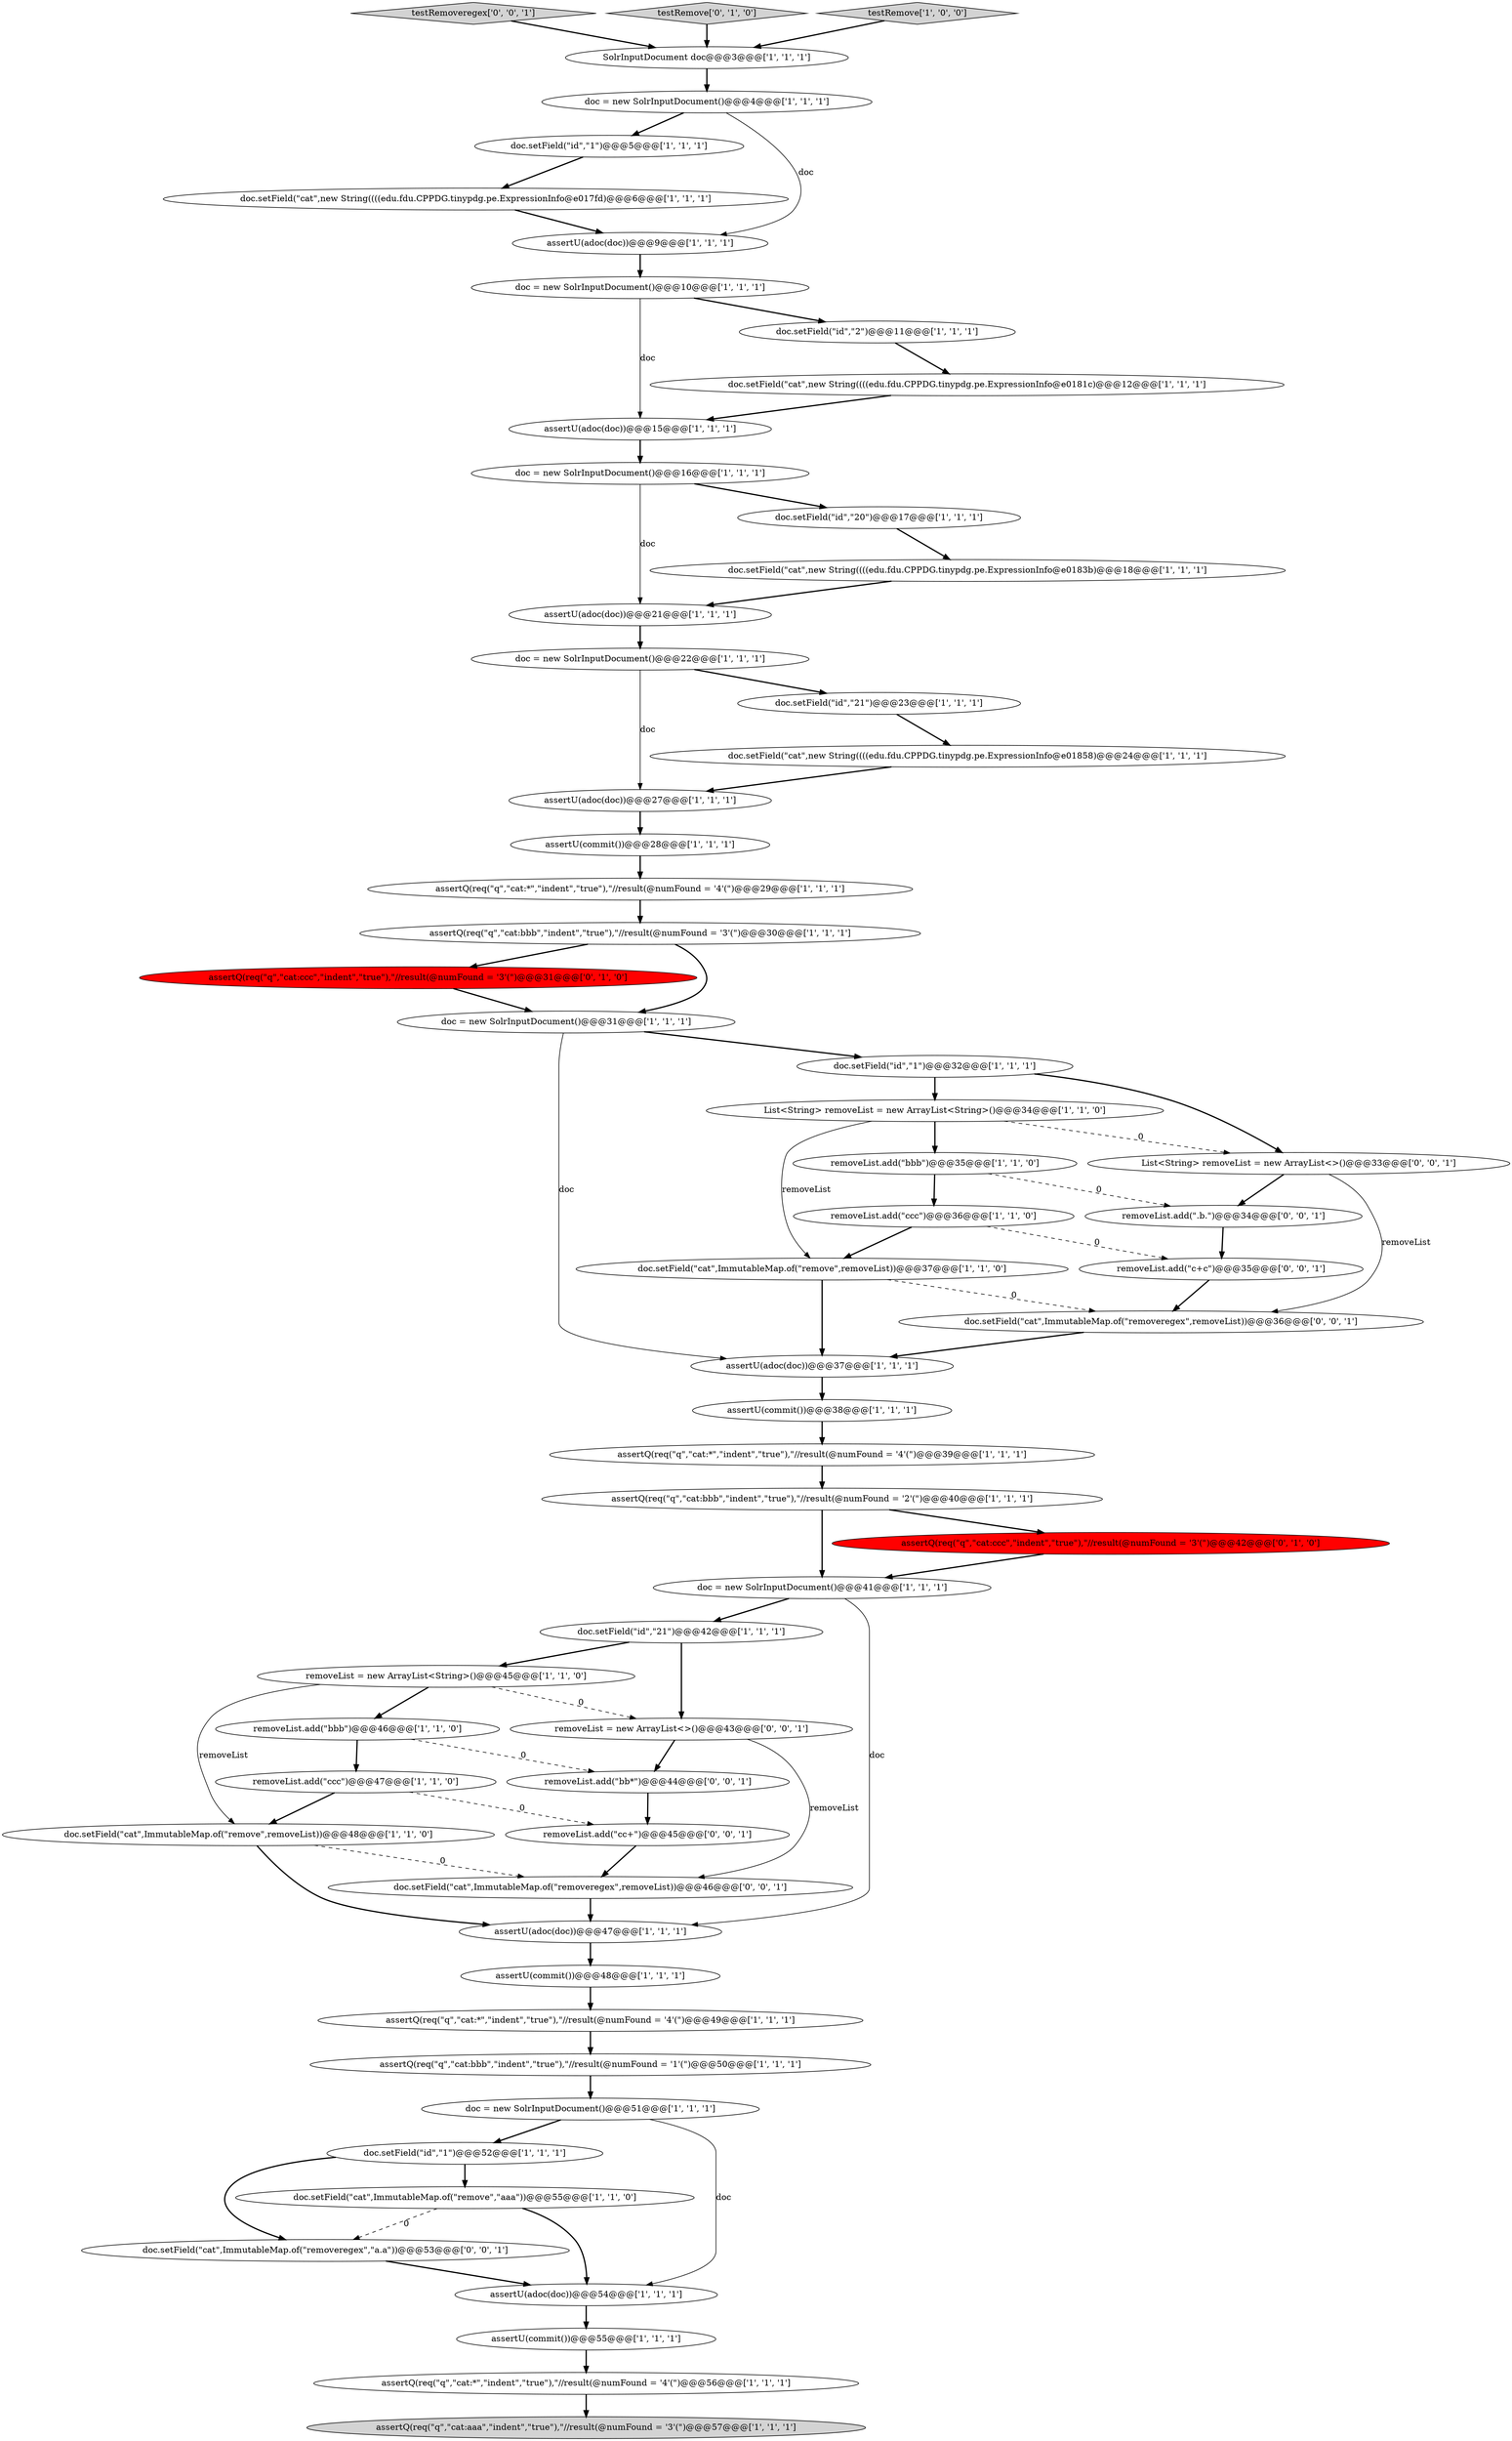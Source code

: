 digraph {
28 [style = filled, label = "doc.setField(\"cat\",ImmutableMap.of(\"remove\",removeList))@@@37@@@['1', '1', '0']", fillcolor = white, shape = ellipse image = "AAA0AAABBB1BBB"];
58 [style = filled, label = "List<String> removeList = new ArrayList<>()@@@33@@@['0', '0', '1']", fillcolor = white, shape = ellipse image = "AAA0AAABBB3BBB"];
39 [style = filled, label = "doc.setField(\"cat\",ImmutableMap.of(\"remove\",removeList))@@@48@@@['1', '1', '0']", fillcolor = white, shape = ellipse image = "AAA0AAABBB1BBB"];
42 [style = filled, label = "doc = new SolrInputDocument()@@@51@@@['1', '1', '1']", fillcolor = white, shape = ellipse image = "AAA0AAABBB1BBB"];
38 [style = filled, label = "doc = new SolrInputDocument()@@@22@@@['1', '1', '1']", fillcolor = white, shape = ellipse image = "AAA0AAABBB1BBB"];
34 [style = filled, label = "doc.setField(\"id\",\"21\")@@@42@@@['1', '1', '1']", fillcolor = white, shape = ellipse image = "AAA0AAABBB1BBB"];
2 [style = filled, label = "doc = new SolrInputDocument()@@@16@@@['1', '1', '1']", fillcolor = white, shape = ellipse image = "AAA0AAABBB1BBB"];
27 [style = filled, label = "assertU(adoc(doc))@@@37@@@['1', '1', '1']", fillcolor = white, shape = ellipse image = "AAA0AAABBB1BBB"];
17 [style = filled, label = "doc = new SolrInputDocument()@@@10@@@['1', '1', '1']", fillcolor = white, shape = ellipse image = "AAA0AAABBB1BBB"];
51 [style = filled, label = "removeList = new ArrayList<>()@@@43@@@['0', '0', '1']", fillcolor = white, shape = ellipse image = "AAA0AAABBB3BBB"];
45 [style = filled, label = "removeList.add(\"ccc\")@@@36@@@['1', '1', '0']", fillcolor = white, shape = ellipse image = "AAA0AAABBB1BBB"];
43 [style = filled, label = "doc.setField(\"cat\",ImmutableMap.of(\"remove\",\"aaa\"))@@@55@@@['1', '1', '0']", fillcolor = white, shape = ellipse image = "AAA0AAABBB1BBB"];
22 [style = filled, label = "assertQ(req(\"q\",\"cat:*\",\"indent\",\"true\"),\"//result(@numFound = '4'(\")@@@49@@@['1', '1', '1']", fillcolor = white, shape = ellipse image = "AAA0AAABBB1BBB"];
32 [style = filled, label = "assertQ(req(\"q\",\"cat:*\",\"indent\",\"true\"),\"//result(@numFound = '4'(\")@@@39@@@['1', '1', '1']", fillcolor = white, shape = ellipse image = "AAA0AAABBB1BBB"];
48 [style = filled, label = "assertQ(req(\"q\",\"cat:ccc\",\"indent\",\"true\"),\"//result(@numFound = '3'(\")@@@31@@@['0', '1', '0']", fillcolor = red, shape = ellipse image = "AAA1AAABBB2BBB"];
53 [style = filled, label = "removeList.add(\"cc+\")@@@45@@@['0', '0', '1']", fillcolor = white, shape = ellipse image = "AAA0AAABBB3BBB"];
21 [style = filled, label = "assertU(adoc(doc))@@@47@@@['1', '1', '1']", fillcolor = white, shape = ellipse image = "AAA0AAABBB1BBB"];
9 [style = filled, label = "doc = new SolrInputDocument()@@@41@@@['1', '1', '1']", fillcolor = white, shape = ellipse image = "AAA0AAABBB1BBB"];
20 [style = filled, label = "removeList = new ArrayList<String>()@@@45@@@['1', '1', '0']", fillcolor = white, shape = ellipse image = "AAA0AAABBB1BBB"];
26 [style = filled, label = "removeList.add(\"bbb\")@@@35@@@['1', '1', '0']", fillcolor = white, shape = ellipse image = "AAA0AAABBB1BBB"];
10 [style = filled, label = "assertU(adoc(doc))@@@27@@@['1', '1', '1']", fillcolor = white, shape = ellipse image = "AAA0AAABBB1BBB"];
56 [style = filled, label = "testRemoveregex['0', '0', '1']", fillcolor = lightgray, shape = diamond image = "AAA0AAABBB3BBB"];
16 [style = filled, label = "doc.setField(\"id\",\"1\")@@@5@@@['1', '1', '1']", fillcolor = white, shape = ellipse image = "AAA0AAABBB1BBB"];
15 [style = filled, label = "assertQ(req(\"q\",\"cat:bbb\",\"indent\",\"true\"),\"//result(@numFound = '3'(\")@@@30@@@['1', '1', '1']", fillcolor = white, shape = ellipse image = "AAA0AAABBB1BBB"];
23 [style = filled, label = "assertU(commit())@@@55@@@['1', '1', '1']", fillcolor = white, shape = ellipse image = "AAA0AAABBB1BBB"];
30 [style = filled, label = "SolrInputDocument doc@@@3@@@['1', '1', '1']", fillcolor = white, shape = ellipse image = "AAA0AAABBB1BBB"];
33 [style = filled, label = "assertU(adoc(doc))@@@9@@@['1', '1', '1']", fillcolor = white, shape = ellipse image = "AAA0AAABBB1BBB"];
18 [style = filled, label = "doc.setField(\"cat\",new String((((edu.fdu.CPPDG.tinypdg.pe.ExpressionInfo@e0183b)@@@18@@@['1', '1', '1']", fillcolor = white, shape = ellipse image = "AAA0AAABBB1BBB"];
59 [style = filled, label = "doc.setField(\"cat\",ImmutableMap.of(\"removeregex\",removeList))@@@46@@@['0', '0', '1']", fillcolor = white, shape = ellipse image = "AAA0AAABBB3BBB"];
4 [style = filled, label = "assertU(commit())@@@38@@@['1', '1', '1']", fillcolor = white, shape = ellipse image = "AAA0AAABBB1BBB"];
40 [style = filled, label = "doc.setField(\"id\",\"1\")@@@52@@@['1', '1', '1']", fillcolor = white, shape = ellipse image = "AAA0AAABBB1BBB"];
41 [style = filled, label = "assertQ(req(\"q\",\"cat:bbb\",\"indent\",\"true\"),\"//result(@numFound = '1'(\")@@@50@@@['1', '1', '1']", fillcolor = white, shape = ellipse image = "AAA0AAABBB1BBB"];
0 [style = filled, label = "assertU(adoc(doc))@@@54@@@['1', '1', '1']", fillcolor = white, shape = ellipse image = "AAA0AAABBB1BBB"];
29 [style = filled, label = "assertQ(req(\"q\",\"cat:*\",\"indent\",\"true\"),\"//result(@numFound = '4'(\")@@@56@@@['1', '1', '1']", fillcolor = white, shape = ellipse image = "AAA0AAABBB1BBB"];
60 [style = filled, label = "doc.setField(\"cat\",ImmutableMap.of(\"removeregex\",removeList))@@@36@@@['0', '0', '1']", fillcolor = white, shape = ellipse image = "AAA0AAABBB3BBB"];
13 [style = filled, label = "doc = new SolrInputDocument()@@@31@@@['1', '1', '1']", fillcolor = white, shape = ellipse image = "AAA0AAABBB1BBB"];
57 [style = filled, label = "removeList.add(\"bb*\")@@@44@@@['0', '0', '1']", fillcolor = white, shape = ellipse image = "AAA0AAABBB3BBB"];
49 [style = filled, label = "assertQ(req(\"q\",\"cat:ccc\",\"indent\",\"true\"),\"//result(@numFound = '3'(\")@@@42@@@['0', '1', '0']", fillcolor = red, shape = ellipse image = "AAA1AAABBB2BBB"];
47 [style = filled, label = "assertU(commit())@@@28@@@['1', '1', '1']", fillcolor = white, shape = ellipse image = "AAA0AAABBB1BBB"];
46 [style = filled, label = "doc.setField(\"cat\",new String((((edu.fdu.CPPDG.tinypdg.pe.ExpressionInfo@e01858)@@@24@@@['1', '1', '1']", fillcolor = white, shape = ellipse image = "AAA0AAABBB1BBB"];
1 [style = filled, label = "doc.setField(\"cat\",new String((((edu.fdu.CPPDG.tinypdg.pe.ExpressionInfo@e017fd)@@@6@@@['1', '1', '1']", fillcolor = white, shape = ellipse image = "AAA0AAABBB1BBB"];
5 [style = filled, label = "List<String> removeList = new ArrayList<String>()@@@34@@@['1', '1', '0']", fillcolor = white, shape = ellipse image = "AAA0AAABBB1BBB"];
7 [style = filled, label = "doc.setField(\"id\",\"1\")@@@32@@@['1', '1', '1']", fillcolor = white, shape = ellipse image = "AAA0AAABBB1BBB"];
50 [style = filled, label = "testRemove['0', '1', '0']", fillcolor = lightgray, shape = diamond image = "AAA0AAABBB2BBB"];
52 [style = filled, label = "removeList.add(\"c+c\")@@@35@@@['0', '0', '1']", fillcolor = white, shape = ellipse image = "AAA0AAABBB3BBB"];
11 [style = filled, label = "assertU(adoc(doc))@@@21@@@['1', '1', '1']", fillcolor = white, shape = ellipse image = "AAA0AAABBB1BBB"];
25 [style = filled, label = "doc.setField(\"id\",\"20\")@@@17@@@['1', '1', '1']", fillcolor = white, shape = ellipse image = "AAA0AAABBB1BBB"];
55 [style = filled, label = "removeList.add(\".b.\")@@@34@@@['0', '0', '1']", fillcolor = white, shape = ellipse image = "AAA0AAABBB3BBB"];
8 [style = filled, label = "assertQ(req(\"q\",\"cat:bbb\",\"indent\",\"true\"),\"//result(@numFound = '2'(\")@@@40@@@['1', '1', '1']", fillcolor = white, shape = ellipse image = "AAA0AAABBB1BBB"];
14 [style = filled, label = "assertQ(req(\"q\",\"cat:*\",\"indent\",\"true\"),\"//result(@numFound = '4'(\")@@@29@@@['1', '1', '1']", fillcolor = white, shape = ellipse image = "AAA0AAABBB1BBB"];
37 [style = filled, label = "doc = new SolrInputDocument()@@@4@@@['1', '1', '1']", fillcolor = white, shape = ellipse image = "AAA0AAABBB1BBB"];
19 [style = filled, label = "testRemove['1', '0', '0']", fillcolor = lightgray, shape = diamond image = "AAA0AAABBB1BBB"];
12 [style = filled, label = "assertU(adoc(doc))@@@15@@@['1', '1', '1']", fillcolor = white, shape = ellipse image = "AAA0AAABBB1BBB"];
31 [style = filled, label = "doc.setField(\"cat\",new String((((edu.fdu.CPPDG.tinypdg.pe.ExpressionInfo@e0181c)@@@12@@@['1', '1', '1']", fillcolor = white, shape = ellipse image = "AAA0AAABBB1BBB"];
35 [style = filled, label = "doc.setField(\"id\",\"21\")@@@23@@@['1', '1', '1']", fillcolor = white, shape = ellipse image = "AAA0AAABBB1BBB"];
36 [style = filled, label = "removeList.add(\"ccc\")@@@47@@@['1', '1', '0']", fillcolor = white, shape = ellipse image = "AAA0AAABBB1BBB"];
24 [style = filled, label = "doc.setField(\"id\",\"2\")@@@11@@@['1', '1', '1']", fillcolor = white, shape = ellipse image = "AAA0AAABBB1BBB"];
44 [style = filled, label = "removeList.add(\"bbb\")@@@46@@@['1', '1', '0']", fillcolor = white, shape = ellipse image = "AAA0AAABBB1BBB"];
6 [style = filled, label = "assertU(commit())@@@48@@@['1', '1', '1']", fillcolor = white, shape = ellipse image = "AAA0AAABBB1BBB"];
3 [style = filled, label = "assertQ(req(\"q\",\"cat:aaa\",\"indent\",\"true\"),\"//result(@numFound = '3'(\")@@@57@@@['1', '1', '1']", fillcolor = lightgray, shape = ellipse image = "AAA0AAABBB1BBB"];
54 [style = filled, label = "doc.setField(\"cat\",ImmutableMap.of(\"removeregex\",\"a.a\"))@@@53@@@['0', '0', '1']", fillcolor = white, shape = ellipse image = "AAA0AAABBB3BBB"];
5->58 [style = dashed, label="0"];
26->55 [style = dashed, label="0"];
5->28 [style = solid, label="removeList"];
56->30 [style = bold, label=""];
34->20 [style = bold, label=""];
6->22 [style = bold, label=""];
20->39 [style = solid, label="removeList"];
9->21 [style = solid, label="doc"];
58->60 [style = solid, label="removeList"];
39->59 [style = dashed, label="0"];
23->29 [style = bold, label=""];
12->2 [style = bold, label=""];
1->33 [style = bold, label=""];
52->60 [style = bold, label=""];
17->12 [style = solid, label="doc"];
44->57 [style = dashed, label="0"];
43->54 [style = dashed, label="0"];
43->0 [style = bold, label=""];
2->25 [style = bold, label=""];
41->42 [style = bold, label=""];
15->13 [style = bold, label=""];
50->30 [style = bold, label=""];
18->11 [style = bold, label=""];
22->41 [style = bold, label=""];
42->40 [style = bold, label=""];
45->52 [style = dashed, label="0"];
7->5 [style = bold, label=""];
0->23 [style = bold, label=""];
37->33 [style = solid, label="doc"];
14->15 [style = bold, label=""];
48->13 [style = bold, label=""];
38->35 [style = bold, label=""];
57->53 [style = bold, label=""];
37->16 [style = bold, label=""];
59->21 [style = bold, label=""];
42->0 [style = solid, label="doc"];
36->53 [style = dashed, label="0"];
25->18 [style = bold, label=""];
46->10 [style = bold, label=""];
5->26 [style = bold, label=""];
2->11 [style = solid, label="doc"];
31->12 [style = bold, label=""];
36->39 [style = bold, label=""];
54->0 [style = bold, label=""];
34->51 [style = bold, label=""];
39->21 [style = bold, label=""];
28->60 [style = dashed, label="0"];
32->8 [style = bold, label=""];
16->1 [style = bold, label=""];
24->31 [style = bold, label=""];
15->48 [style = bold, label=""];
40->43 [style = bold, label=""];
55->52 [style = bold, label=""];
51->57 [style = bold, label=""];
35->46 [style = bold, label=""];
60->27 [style = bold, label=""];
33->17 [style = bold, label=""];
40->54 [style = bold, label=""];
11->38 [style = bold, label=""];
44->36 [style = bold, label=""];
7->58 [style = bold, label=""];
21->6 [style = bold, label=""];
20->51 [style = dashed, label="0"];
29->3 [style = bold, label=""];
13->27 [style = solid, label="doc"];
30->37 [style = bold, label=""];
45->28 [style = bold, label=""];
58->55 [style = bold, label=""];
20->44 [style = bold, label=""];
27->4 [style = bold, label=""];
17->24 [style = bold, label=""];
53->59 [style = bold, label=""];
13->7 [style = bold, label=""];
8->9 [style = bold, label=""];
10->47 [style = bold, label=""];
8->49 [style = bold, label=""];
26->45 [style = bold, label=""];
28->27 [style = bold, label=""];
38->10 [style = solid, label="doc"];
49->9 [style = bold, label=""];
51->59 [style = solid, label="removeList"];
47->14 [style = bold, label=""];
4->32 [style = bold, label=""];
19->30 [style = bold, label=""];
9->34 [style = bold, label=""];
}
